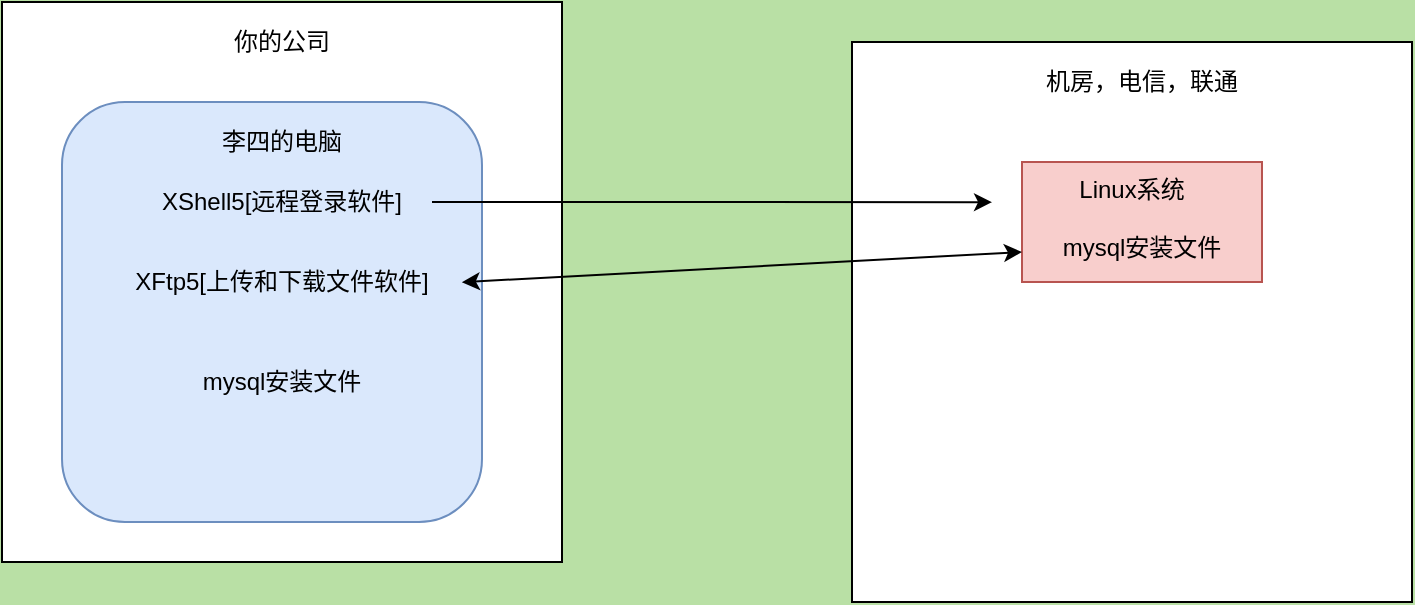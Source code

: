 <mxfile version="14.2.9" type="github">
  <diagram id="EnJAleqlaP5paZQ_Zdzw" name="Page-1">
    <mxGraphModel dx="1422" dy="705" grid="0" gridSize="10" guides="1" tooltips="1" connect="1" arrows="1" fold="1" page="1" pageScale="1" pageWidth="827" pageHeight="1169" background="#B9E0A5" math="0" shadow="0">
      <root>
        <mxCell id="0" />
        <mxCell id="1" parent="0" />
        <mxCell id="im8xcgp2eIzORKNdVD8C-1" value="" style="whiteSpace=wrap;html=1;aspect=fixed;" vertex="1" parent="1">
          <mxGeometry x="80" y="110" width="280" height="280" as="geometry" />
        </mxCell>
        <mxCell id="im8xcgp2eIzORKNdVD8C-2" value="" style="whiteSpace=wrap;html=1;aspect=fixed;" vertex="1" parent="1">
          <mxGeometry x="505" y="130" width="280" height="280" as="geometry" />
        </mxCell>
        <mxCell id="im8xcgp2eIzORKNdVD8C-3" value="" style="rounded=1;whiteSpace=wrap;html=1;fillColor=#dae8fc;strokeColor=#6c8ebf;" vertex="1" parent="1">
          <mxGeometry x="110" y="160" width="210" height="210" as="geometry" />
        </mxCell>
        <mxCell id="im8xcgp2eIzORKNdVD8C-4" value="你的公司" style="text;html=1;strokeColor=none;fillColor=none;align=center;verticalAlign=middle;whiteSpace=wrap;rounded=0;" vertex="1" parent="1">
          <mxGeometry x="185" y="120" width="70" height="20" as="geometry" />
        </mxCell>
        <mxCell id="im8xcgp2eIzORKNdVD8C-5" value="李四的电脑" style="text;html=1;strokeColor=none;fillColor=none;align=center;verticalAlign=middle;whiteSpace=wrap;rounded=0;" vertex="1" parent="1">
          <mxGeometry x="175" y="170" width="90" height="20" as="geometry" />
        </mxCell>
        <mxCell id="im8xcgp2eIzORKNdVD8C-6" value="XShell5[远程登录软件]" style="text;html=1;strokeColor=none;fillColor=none;align=center;verticalAlign=middle;whiteSpace=wrap;rounded=0;" vertex="1" parent="1">
          <mxGeometry x="145" y="200" width="150" height="20" as="geometry" />
        </mxCell>
        <mxCell id="im8xcgp2eIzORKNdVD8C-7" value="XFtp5[上传和下载文件软件]" style="text;html=1;strokeColor=none;fillColor=none;align=center;verticalAlign=middle;whiteSpace=wrap;rounded=0;" vertex="1" parent="1">
          <mxGeometry x="145" y="240" width="150" height="20" as="geometry" />
        </mxCell>
        <mxCell id="im8xcgp2eIzORKNdVD8C-8" value="mysql安装文件" style="text;html=1;strokeColor=none;fillColor=none;align=center;verticalAlign=middle;whiteSpace=wrap;rounded=0;" vertex="1" parent="1">
          <mxGeometry x="175" y="290" width="90" height="20" as="geometry" />
        </mxCell>
        <mxCell id="im8xcgp2eIzORKNdVD8C-9" value="机房，电信，联通" style="text;html=1;strokeColor=none;fillColor=none;align=center;verticalAlign=middle;whiteSpace=wrap;rounded=0;" vertex="1" parent="1">
          <mxGeometry x="590" y="140" width="120" height="20" as="geometry" />
        </mxCell>
        <mxCell id="im8xcgp2eIzORKNdVD8C-10" value="" style="rounded=0;whiteSpace=wrap;html=1;fillColor=#f8cecc;strokeColor=#b85450;" vertex="1" parent="1">
          <mxGeometry x="590" y="190" width="120" height="60" as="geometry" />
        </mxCell>
        <mxCell id="im8xcgp2eIzORKNdVD8C-13" value="Linux系统" style="text;html=1;strokeColor=none;fillColor=none;align=center;verticalAlign=middle;whiteSpace=wrap;rounded=0;" vertex="1" parent="1">
          <mxGeometry x="610" y="194" width="70" height="20" as="geometry" />
        </mxCell>
        <mxCell id="im8xcgp2eIzORKNdVD8C-14" value="mysql安装文件" style="text;html=1;strokeColor=none;fillColor=none;align=center;verticalAlign=middle;whiteSpace=wrap;rounded=0;" vertex="1" parent="1">
          <mxGeometry x="605" y="223" width="90" height="20" as="geometry" />
        </mxCell>
        <mxCell id="im8xcgp2eIzORKNdVD8C-15" value="" style="endArrow=classic;html=1;exitX=1;exitY=0.5;exitDx=0;exitDy=0;entryX=0.25;entryY=0.286;entryDx=0;entryDy=0;entryPerimeter=0;" edge="1" parent="1" source="im8xcgp2eIzORKNdVD8C-6" target="im8xcgp2eIzORKNdVD8C-2">
          <mxGeometry width="50" height="50" relative="1" as="geometry">
            <mxPoint x="480" y="350" as="sourcePoint" />
            <mxPoint x="530" y="300" as="targetPoint" />
          </mxGeometry>
        </mxCell>
        <mxCell id="im8xcgp2eIzORKNdVD8C-18" value="" style="endArrow=classic;startArrow=classic;html=1;entryX=0.952;entryY=0.429;entryDx=0;entryDy=0;entryPerimeter=0;exitX=0;exitY=0.75;exitDx=0;exitDy=0;" edge="1" parent="1" source="im8xcgp2eIzORKNdVD8C-10" target="im8xcgp2eIzORKNdVD8C-3">
          <mxGeometry width="50" height="50" relative="1" as="geometry">
            <mxPoint x="480" y="350" as="sourcePoint" />
            <mxPoint x="530" y="300" as="targetPoint" />
          </mxGeometry>
        </mxCell>
      </root>
    </mxGraphModel>
  </diagram>
</mxfile>
